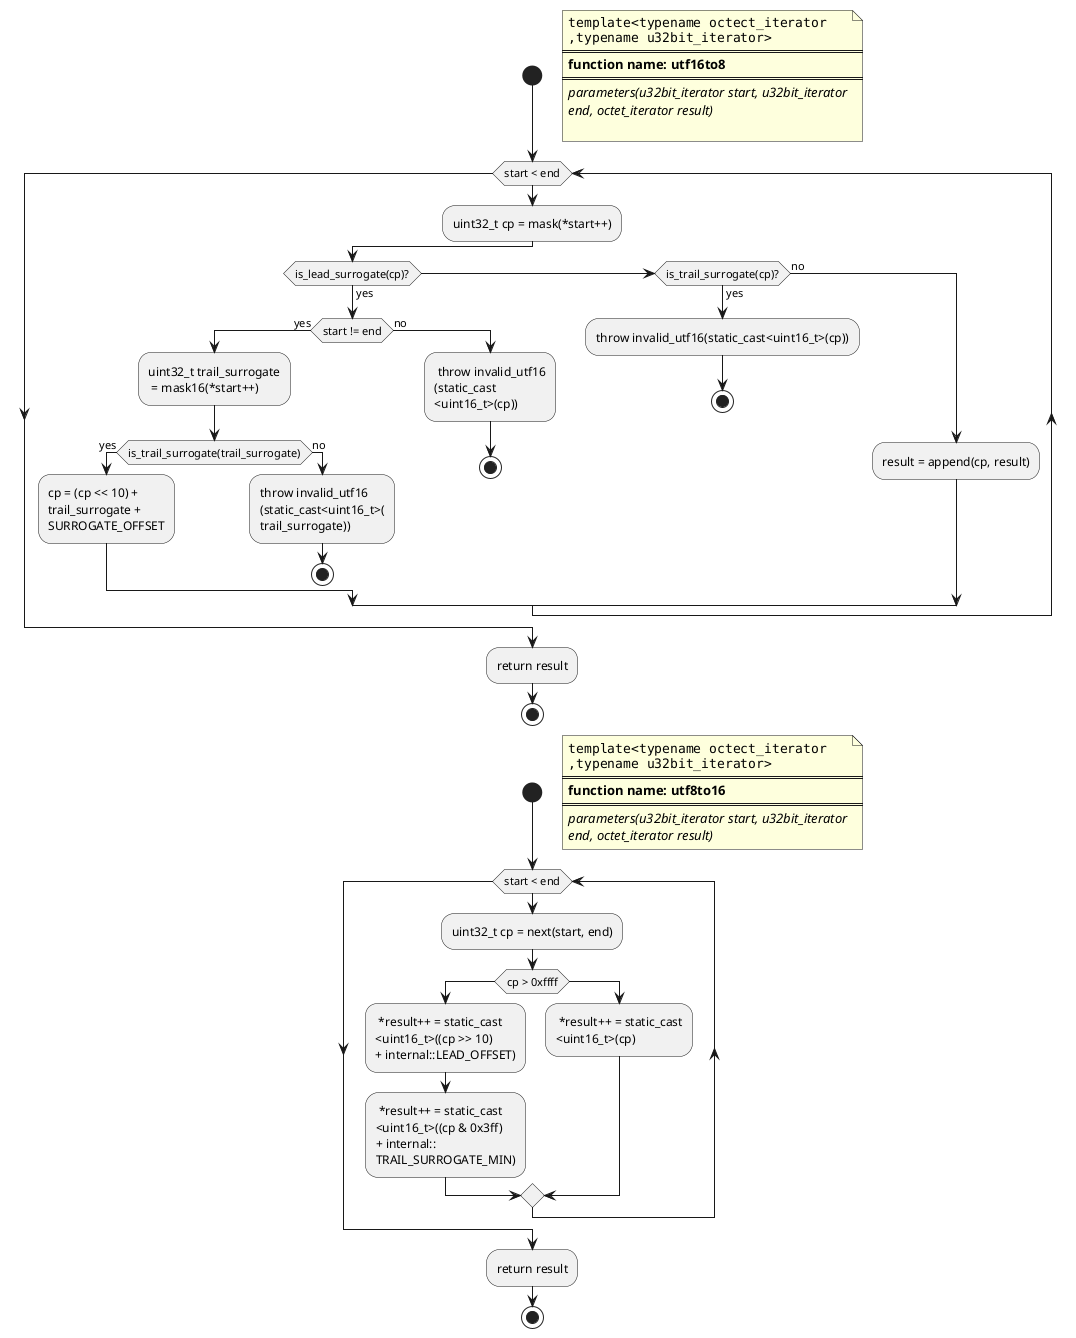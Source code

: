 @startuml
start
floating note right
  ""template<typename octect_iterator""
  "",typename u32bit_iterator>""
  ==================================
  <b>function name: utf16to8</b>
  ==================================
  //parameters(u32bit_iterator start, u32bit_iterator//
  //end, octet_iterator result)//

end note
while (start < end)
  :uint32_t cp = mask(*start++);
  if (is_lead_surrogate(cp)?) then (yes)

    if(start != end) then (yes)
        :uint32_t trail_surrogate
         = mask16(*start++);
        if(is_trail_surrogate(trail_surrogate)) then(yes)
        :cp = (cp << 10) +
        trail_surrogate +
        SURROGATE_OFFSET;
        else(no)
        :throw invalid_utf16
        (static_cast<uint16_t>(
        trail_surrogate));
        stop
        endif
    else(no)
    : throw invalid_utf16
    (static_cast
    <uint16_t>(cp));
    stop
    endif

  elseif (is_trail_surrogate(cp)?) then(yes)
    :throw invalid_utf16(static_cast<uint16_t>(cp));
    stop
  else (no)
  :result = append(cp, result);
  endif
endwhile
:return result;

stop

start
floating note right
  ""template<typename octect_iterator""
  "",typename u32bit_iterator>""
  ==================================
  <b>function name: utf8to16</b>
  ==================================
  //parameters(u32bit_iterator start, u32bit_iterator//
  //end, octet_iterator result)//
end note

while (start < end)
  :uint32_t cp = next(start, end);
  if (cp > 0xffff)
  : *result++ = static_cast
  <uint16_t>((cp >> 10)
  + internal::LEAD_OFFSET);
  : *result++ = static_cast
  <uint16_t>((cp & 0x3ff)
  + internal::
  TRAIL_SURROGATE_MIN);
  else
  : *result++ = static_cast
  <uint16_t>(cp);
  endif
endwhile
:return result;

stop
@enduml